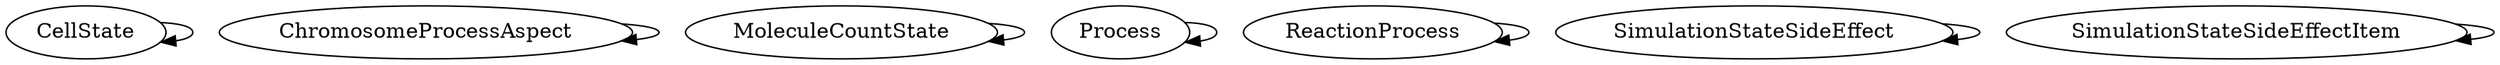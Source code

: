 /* Created by mdot for Matlab */
digraph m2html {
  CellState -> CellState;
  ChromosomeProcessAspect -> ChromosomeProcessAspect;
  MoleculeCountState -> MoleculeCountState;
  Process -> Process;
  ReactionProcess -> ReactionProcess;
  SimulationStateSideEffect -> SimulationStateSideEffect;
  SimulationStateSideEffectItem -> SimulationStateSideEffectItem;

  CellState [URL="CellState.html"];
  ChromosomeProcessAspect [URL="ChromosomeProcessAspect.html"];
  MoleculeCountState [URL="MoleculeCountState.html"];
  Process [URL="Process.html"];
  ReactionProcess [URL="ReactionProcess.html"];
  SimulationStateSideEffect [URL="SimulationStateSideEffect.html"];
  SimulationStateSideEffectItem [URL="SimulationStateSideEffectItem.html"];
}